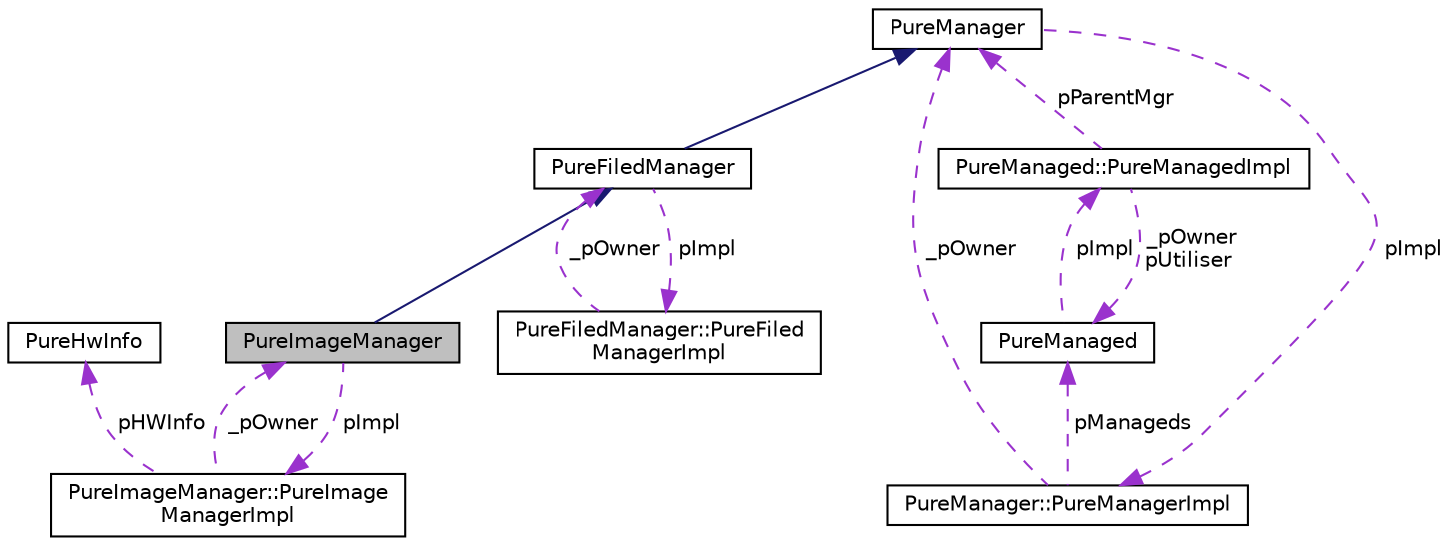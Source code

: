 digraph "PureImageManager"
{
 // LATEX_PDF_SIZE
  edge [fontname="Helvetica",fontsize="10",labelfontname="Helvetica",labelfontsize="10"];
  node [fontname="Helvetica",fontsize="10",shape=record];
  Node1 [label="PureImageManager",height=0.2,width=0.4,color="black", fillcolor="grey75", style="filled", fontcolor="black",tooltip="Image manager class."];
  Node2 -> Node1 [dir="back",color="midnightblue",fontsize="10",style="solid",fontname="Helvetica"];
  Node2 [label="PureFiledManager",height=0.2,width=0.4,color="black", fillcolor="white", style="filled",URL="$class_pure_filed_manager.html",tooltip="Manager loading from / saving to a file."];
  Node3 -> Node2 [dir="back",color="midnightblue",fontsize="10",style="solid",fontname="Helvetica"];
  Node3 [label="PureManager",height=0.2,width=0.4,color="black", fillcolor="white", style="filled",URL="$class_pure_manager.html",tooltip="Ancestor class for manager classes."];
  Node4 -> Node3 [dir="back",color="darkorchid3",fontsize="10",style="dashed",label=" pImpl" ,fontname="Helvetica"];
  Node4 [label="PureManager::PureManagerImpl",height=0.2,width=0.4,color="black", fillcolor="white", style="filled",URL="$class_pure_manager_1_1_pure_manager_impl.html",tooltip=" "];
  Node3 -> Node4 [dir="back",color="darkorchid3",fontsize="10",style="dashed",label=" _pOwner" ,fontname="Helvetica"];
  Node5 -> Node4 [dir="back",color="darkorchid3",fontsize="10",style="dashed",label=" pManageds" ,fontname="Helvetica"];
  Node5 [label="PureManaged",height=0.2,width=0.4,color="black", fillcolor="white", style="filled",URL="$class_pure_managed.html",tooltip="Ancestor class for managed classes."];
  Node6 -> Node5 [dir="back",color="darkorchid3",fontsize="10",style="dashed",label=" pImpl" ,fontname="Helvetica"];
  Node6 [label="PureManaged::PureManagedImpl",height=0.2,width=0.4,color="black", fillcolor="white", style="filled",URL="$class_pure_managed_1_1_pure_managed_impl.html",tooltip=" "];
  Node5 -> Node6 [dir="back",color="darkorchid3",fontsize="10",style="dashed",label=" _pOwner\npUtiliser" ,fontname="Helvetica"];
  Node3 -> Node6 [dir="back",color="darkorchid3",fontsize="10",style="dashed",label=" pParentMgr" ,fontname="Helvetica"];
  Node7 -> Node2 [dir="back",color="darkorchid3",fontsize="10",style="dashed",label=" pImpl" ,fontname="Helvetica"];
  Node7 [label="PureFiledManager::PureFiled\lManagerImpl",height=0.2,width=0.4,color="black", fillcolor="white", style="filled",URL="$class_pure_filed_manager_1_1_pure_filed_manager_impl.html",tooltip=" "];
  Node2 -> Node7 [dir="back",color="darkorchid3",fontsize="10",style="dashed",label=" _pOwner" ,fontname="Helvetica"];
  Node8 -> Node1 [dir="back",color="darkorchid3",fontsize="10",style="dashed",label=" pImpl" ,fontname="Helvetica"];
  Node8 [label="PureImageManager::PureImage\lManagerImpl",height=0.2,width=0.4,color="black", fillcolor="white", style="filled",URL="$class_pure_image_manager_1_1_pure_image_manager_impl.html",tooltip=" "];
  Node9 -> Node8 [dir="back",color="darkorchid3",fontsize="10",style="dashed",label=" pHWInfo" ,fontname="Helvetica"];
  Node9 [label="PureHwInfo",height=0.2,width=0.4,color="black", fillcolor="white", style="filled",URL="$class_pure_hw_info.html",tooltip="Pure hardware information class."];
  Node1 -> Node8 [dir="back",color="darkorchid3",fontsize="10",style="dashed",label=" _pOwner" ,fontname="Helvetica"];
}
